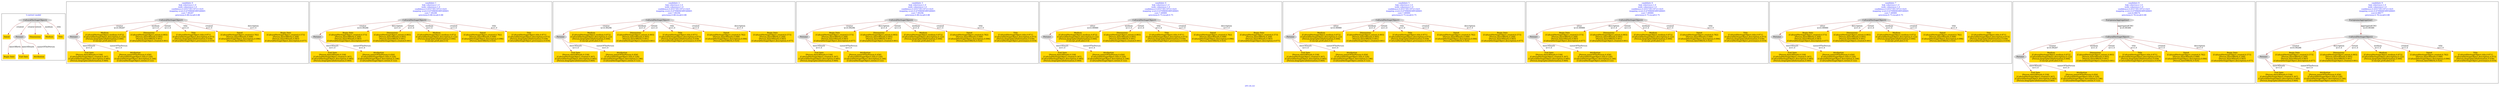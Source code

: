 digraph n0 {
fontcolor="blue"
remincross="true"
label="s01-cb.csv"
subgraph cluster_0 {
label="1-correct model"
n2[style="filled",color="white",fillcolor="lightgray",label="CulturalHeritageObject2"];
n3[shape="plaintext",style="filled",fillcolor="gold",label="Dated"];
n4[style="filled",color="white",fillcolor="lightgray",label="Person1"];
n5[shape="plaintext",style="filled",fillcolor="gold",label="Dimensions"];
n6[shape="plaintext",style="filled",fillcolor="gold",label="Medium"];
n7[shape="plaintext",style="filled",fillcolor="gold",label="Title"];
n8[shape="plaintext",style="filled",fillcolor="gold",label="Begin Date"];
n9[shape="plaintext",style="filled",fillcolor="gold",label="End Date"];
n10[shape="plaintext",style="filled",fillcolor="gold",label="Attribution"];
}
subgraph cluster_1 {
label="candidate 0\nlink coherence:1.0\nnode coherence:1.0\nconfidence:0.6557391197211425\nmapping score:0.6709606589546665\ncost:7.99287\n-precision:0.88-recall:0.88"
n12[style="filled",color="white",fillcolor="lightgray",label="CulturalHeritageObject1"];
n13[style="filled",color="white",fillcolor="lightgray",label="Person1"];
n14[shape="plaintext",style="filled",fillcolor="gold",label="End Date\n[Person,dateOfDeath,0.539]\n[CulturalHeritageObject,created,0.307]\n[CulturalHeritageObject,description,0.085]\n[Person,biographicalInformation,0.069]"];
n15[shape="plaintext",style="filled",fillcolor="gold",label="Medium\n[CulturalHeritageObject,medium,0.872]\n[CulturalHeritageObject,description,0.122]\n[Person,biographicalInformation,0.006]\n[Concept,prefLabel,0.0]"];
n16[shape="plaintext",style="filled",fillcolor="gold",label="Dimensions\n[CulturalHeritageObject,extent,0.993]\n[Person,dateOfDeath,0.005]\n[Person,dateOfBirth,0.001]\n[CulturalHeritageObject,created,0.001]"];
n17[shape="plaintext",style="filled",fillcolor="gold",label="Title\n[CulturalHeritageObject,title,0.871]\n[CulturalHeritageObject,description,0.073]\n[Person,biographicalInformation,0.038]\n[CulturalHeritageObject,provenance,0.019]"];
n18[shape="plaintext",style="filled",fillcolor="gold",label="Attribution\n[Person,nameOfThePerson,0.456]\n[CulturalHeritageObject,title,0.226]\n[CulturalHeritageObject,description,0.196]\n[CulturalHeritageObject,extent,0.122]"];
n19[shape="plaintext",style="filled",fillcolor="gold",label="Dated\n[CulturalHeritageObject,created,0.782]\n[Person,dateOfDeath,0.098]\n[CulturalHeritageObject,description,0.096]\n[Person,dateOfBirth,0.024]"];
n20[shape="plaintext",style="filled",fillcolor="gold",label="Begin Date\n[CulturalHeritageObject,created,0.573]\n[Person,dateOfBirth,0.268]\n[Person,dateOfDeath,0.083]\n[CulturalHeritageObject,description,0.077]"];
}
subgraph cluster_2 {
label="candidate 1\nlink coherence:1.0\nnode coherence:1.0\nconfidence:0.6557391197211425\nmapping score:0.6709606589546665\ncost:7.99288\n-precision:0.88-recall:0.88"
n22[style="filled",color="white",fillcolor="lightgray",label="CulturalHeritageObject2"];
n23[style="filled",color="white",fillcolor="lightgray",label="Person1"];
n24[shape="plaintext",style="filled",fillcolor="gold",label="Begin Date\n[CulturalHeritageObject,created,0.573]\n[Person,dateOfBirth,0.268]\n[Person,dateOfDeath,0.083]\n[CulturalHeritageObject,description,0.077]"];
n25[shape="plaintext",style="filled",fillcolor="gold",label="Dimensions\n[CulturalHeritageObject,extent,0.993]\n[Person,dateOfDeath,0.005]\n[Person,dateOfBirth,0.001]\n[CulturalHeritageObject,created,0.001]"];
n26[shape="plaintext",style="filled",fillcolor="gold",label="End Date\n[Person,dateOfDeath,0.539]\n[CulturalHeritageObject,created,0.307]\n[CulturalHeritageObject,description,0.085]\n[Person,biographicalInformation,0.069]"];
n27[shape="plaintext",style="filled",fillcolor="gold",label="Medium\n[CulturalHeritageObject,medium,0.872]\n[CulturalHeritageObject,description,0.122]\n[Person,biographicalInformation,0.006]\n[Concept,prefLabel,0.0]"];
n28[shape="plaintext",style="filled",fillcolor="gold",label="Dated\n[CulturalHeritageObject,created,0.782]\n[Person,dateOfDeath,0.098]\n[CulturalHeritageObject,description,0.096]\n[Person,dateOfBirth,0.024]"];
n29[shape="plaintext",style="filled",fillcolor="gold",label="Title\n[CulturalHeritageObject,title,0.871]\n[CulturalHeritageObject,description,0.073]\n[Person,biographicalInformation,0.038]\n[CulturalHeritageObject,provenance,0.019]"];
n30[shape="plaintext",style="filled",fillcolor="gold",label="Attribution\n[Person,nameOfThePerson,0.456]\n[CulturalHeritageObject,title,0.226]\n[CulturalHeritageObject,description,0.196]\n[CulturalHeritageObject,extent,0.122]"];
}
subgraph cluster_3 {
label="candidate 2\nlink coherence:1.0\nnode coherence:1.0\nconfidence:0.6557391197211425\nmapping score:0.6709606589546665\ncost:7.99296\n-precision:0.88-recall:0.88"
n32[style="filled",color="white",fillcolor="lightgray",label="CulturalHeritageObject1"];
n33[style="filled",color="white",fillcolor="lightgray",label="Person2"];
n34[shape="plaintext",style="filled",fillcolor="gold",label="End Date\n[Person,dateOfDeath,0.539]\n[CulturalHeritageObject,created,0.307]\n[CulturalHeritageObject,description,0.085]\n[Person,biographicalInformation,0.069]"];
n35[shape="plaintext",style="filled",fillcolor="gold",label="Medium\n[CulturalHeritageObject,medium,0.872]\n[CulturalHeritageObject,description,0.122]\n[Person,biographicalInformation,0.006]\n[Concept,prefLabel,0.0]"];
n36[shape="plaintext",style="filled",fillcolor="gold",label="Attribution\n[Person,nameOfThePerson,0.456]\n[CulturalHeritageObject,title,0.226]\n[CulturalHeritageObject,description,0.196]\n[CulturalHeritageObject,extent,0.122]"];
n37[shape="plaintext",style="filled",fillcolor="gold",label="Dimensions\n[CulturalHeritageObject,extent,0.993]\n[Person,dateOfDeath,0.005]\n[Person,dateOfBirth,0.001]\n[CulturalHeritageObject,created,0.001]"];
n38[shape="plaintext",style="filled",fillcolor="gold",label="Title\n[CulturalHeritageObject,title,0.871]\n[CulturalHeritageObject,description,0.073]\n[Person,biographicalInformation,0.038]\n[CulturalHeritageObject,provenance,0.019]"];
n39[shape="plaintext",style="filled",fillcolor="gold",label="Dated\n[CulturalHeritageObject,created,0.782]\n[Person,dateOfDeath,0.098]\n[CulturalHeritageObject,description,0.096]\n[Person,dateOfBirth,0.024]"];
n40[shape="plaintext",style="filled",fillcolor="gold",label="Begin Date\n[CulturalHeritageObject,created,0.573]\n[Person,dateOfBirth,0.268]\n[Person,dateOfDeath,0.083]\n[CulturalHeritageObject,description,0.077]"];
}
subgraph cluster_4 {
label="candidate 3\nlink coherence:1.0\nnode coherence:1.0\nconfidence:0.6557391197211425\nmapping score:0.6709606589546665\ncost:7.99296\n-precision:0.88-recall:0.88"
n42[style="filled",color="white",fillcolor="lightgray",label="CulturalHeritageObject2"];
n43[style="filled",color="white",fillcolor="lightgray",label="Person2"];
n44[shape="plaintext",style="filled",fillcolor="gold",label="Begin Date\n[CulturalHeritageObject,created,0.573]\n[Person,dateOfBirth,0.268]\n[Person,dateOfDeath,0.083]\n[CulturalHeritageObject,description,0.077]"];
n45[shape="plaintext",style="filled",fillcolor="gold",label="Dimensions\n[CulturalHeritageObject,extent,0.993]\n[Person,dateOfDeath,0.005]\n[Person,dateOfBirth,0.001]\n[CulturalHeritageObject,created,0.001]"];
n46[shape="plaintext",style="filled",fillcolor="gold",label="End Date\n[Person,dateOfDeath,0.539]\n[CulturalHeritageObject,created,0.307]\n[CulturalHeritageObject,description,0.085]\n[Person,biographicalInformation,0.069]"];
n47[shape="plaintext",style="filled",fillcolor="gold",label="Attribution\n[Person,nameOfThePerson,0.456]\n[CulturalHeritageObject,title,0.226]\n[CulturalHeritageObject,description,0.196]\n[CulturalHeritageObject,extent,0.122]"];
n48[shape="plaintext",style="filled",fillcolor="gold",label="Medium\n[CulturalHeritageObject,medium,0.872]\n[CulturalHeritageObject,description,0.122]\n[Person,biographicalInformation,0.006]\n[Concept,prefLabel,0.0]"];
n49[shape="plaintext",style="filled",fillcolor="gold",label="Dated\n[CulturalHeritageObject,created,0.782]\n[Person,dateOfDeath,0.098]\n[CulturalHeritageObject,description,0.096]\n[Person,dateOfBirth,0.024]"];
n50[shape="plaintext",style="filled",fillcolor="gold",label="Title\n[CulturalHeritageObject,title,0.871]\n[CulturalHeritageObject,description,0.073]\n[Person,biographicalInformation,0.038]\n[CulturalHeritageObject,provenance,0.019]"];
}
subgraph cluster_5 {
label="candidate 4\nlink coherence:1.0\nnode coherence:1.0\nconfidence:0.6557391197211425\nmapping score:0.6709606589546665\ncost:7.99989\n-precision:0.75-recall:0.75"
n52[style="filled",color="white",fillcolor="lightgray",label="CulturalHeritageObject1"];
n53[style="filled",color="white",fillcolor="lightgray",label="Person1"];
n54[shape="plaintext",style="filled",fillcolor="gold",label="End Date\n[Person,dateOfDeath,0.539]\n[CulturalHeritageObject,created,0.307]\n[CulturalHeritageObject,description,0.085]\n[Person,biographicalInformation,0.069]"];
n55[shape="plaintext",style="filled",fillcolor="gold",label="Medium\n[CulturalHeritageObject,medium,0.872]\n[CulturalHeritageObject,description,0.122]\n[Person,biographicalInformation,0.006]\n[Concept,prefLabel,0.0]"];
n56[shape="plaintext",style="filled",fillcolor="gold",label="Dimensions\n[CulturalHeritageObject,extent,0.993]\n[Person,dateOfDeath,0.005]\n[Person,dateOfBirth,0.001]\n[CulturalHeritageObject,created,0.001]"];
n57[shape="plaintext",style="filled",fillcolor="gold",label="Title\n[CulturalHeritageObject,title,0.871]\n[CulturalHeritageObject,description,0.073]\n[Person,biographicalInformation,0.038]\n[CulturalHeritageObject,provenance,0.019]"];
n58[shape="plaintext",style="filled",fillcolor="gold",label="Attribution\n[Person,nameOfThePerson,0.456]\n[CulturalHeritageObject,title,0.226]\n[CulturalHeritageObject,description,0.196]\n[CulturalHeritageObject,extent,0.122]"];
n59[shape="plaintext",style="filled",fillcolor="gold",label="Dated\n[CulturalHeritageObject,created,0.782]\n[Person,dateOfDeath,0.098]\n[CulturalHeritageObject,description,0.096]\n[Person,dateOfBirth,0.024]"];
n60[shape="plaintext",style="filled",fillcolor="gold",label="Begin Date\n[CulturalHeritageObject,created,0.573]\n[Person,dateOfBirth,0.268]\n[Person,dateOfDeath,0.083]\n[CulturalHeritageObject,description,0.077]"];
}
subgraph cluster_6 {
label="candidate 5\nlink coherence:1.0\nnode coherence:1.0\nconfidence:0.6557391197211425\nmapping score:0.6709606589546665\ncost:7.99989\n-precision:0.75-recall:0.75"
n62[style="filled",color="white",fillcolor="lightgray",label="CulturalHeritageObject1"];
n63[style="filled",color="white",fillcolor="lightgray",label="Person2"];
n64[shape="plaintext",style="filled",fillcolor="gold",label="End Date\n[Person,dateOfDeath,0.539]\n[CulturalHeritageObject,created,0.307]\n[CulturalHeritageObject,description,0.085]\n[Person,biographicalInformation,0.069]"];
n65[shape="plaintext",style="filled",fillcolor="gold",label="Medium\n[CulturalHeritageObject,medium,0.872]\n[CulturalHeritageObject,description,0.122]\n[Person,biographicalInformation,0.006]\n[Concept,prefLabel,0.0]"];
n66[shape="plaintext",style="filled",fillcolor="gold",label="Attribution\n[Person,nameOfThePerson,0.456]\n[CulturalHeritageObject,title,0.226]\n[CulturalHeritageObject,description,0.196]\n[CulturalHeritageObject,extent,0.122]"];
n67[shape="plaintext",style="filled",fillcolor="gold",label="Dimensions\n[CulturalHeritageObject,extent,0.993]\n[Person,dateOfDeath,0.005]\n[Person,dateOfBirth,0.001]\n[CulturalHeritageObject,created,0.001]"];
n68[shape="plaintext",style="filled",fillcolor="gold",label="Title\n[CulturalHeritageObject,title,0.871]\n[CulturalHeritageObject,description,0.073]\n[Person,biographicalInformation,0.038]\n[CulturalHeritageObject,provenance,0.019]"];
n69[shape="plaintext",style="filled",fillcolor="gold",label="Dated\n[CulturalHeritageObject,created,0.782]\n[Person,dateOfDeath,0.098]\n[CulturalHeritageObject,description,0.096]\n[Person,dateOfBirth,0.024]"];
n70[shape="plaintext",style="filled",fillcolor="gold",label="Begin Date\n[CulturalHeritageObject,created,0.573]\n[Person,dateOfBirth,0.268]\n[Person,dateOfDeath,0.083]\n[CulturalHeritageObject,description,0.077]"];
}
subgraph cluster_7 {
label="candidate 6\nlink coherence:1.0\nnode coherence:1.0\nconfidence:0.6557391197211425\nmapping score:0.6709606589546665\ncost:7.99989\n-precision:0.75-recall:0.75"
n72[style="filled",color="white",fillcolor="lightgray",label="CulturalHeritageObject2"];
n73[style="filled",color="white",fillcolor="lightgray",label="Person1"];
n74[shape="plaintext",style="filled",fillcolor="gold",label="Begin Date\n[CulturalHeritageObject,created,0.573]\n[Person,dateOfBirth,0.268]\n[Person,dateOfDeath,0.083]\n[CulturalHeritageObject,description,0.077]"];
n75[shape="plaintext",style="filled",fillcolor="gold",label="Dimensions\n[CulturalHeritageObject,extent,0.993]\n[Person,dateOfDeath,0.005]\n[Person,dateOfBirth,0.001]\n[CulturalHeritageObject,created,0.001]"];
n76[shape="plaintext",style="filled",fillcolor="gold",label="End Date\n[Person,dateOfDeath,0.539]\n[CulturalHeritageObject,created,0.307]\n[CulturalHeritageObject,description,0.085]\n[Person,biographicalInformation,0.069]"];
n77[shape="plaintext",style="filled",fillcolor="gold",label="Medium\n[CulturalHeritageObject,medium,0.872]\n[CulturalHeritageObject,description,0.122]\n[Person,biographicalInformation,0.006]\n[Concept,prefLabel,0.0]"];
n78[shape="plaintext",style="filled",fillcolor="gold",label="Dated\n[CulturalHeritageObject,created,0.782]\n[Person,dateOfDeath,0.098]\n[CulturalHeritageObject,description,0.096]\n[Person,dateOfBirth,0.024]"];
n79[shape="plaintext",style="filled",fillcolor="gold",label="Title\n[CulturalHeritageObject,title,0.871]\n[CulturalHeritageObject,description,0.073]\n[Person,biographicalInformation,0.038]\n[CulturalHeritageObject,provenance,0.019]"];
n80[shape="plaintext",style="filled",fillcolor="gold",label="Attribution\n[Person,nameOfThePerson,0.456]\n[CulturalHeritageObject,title,0.226]\n[CulturalHeritageObject,description,0.196]\n[CulturalHeritageObject,extent,0.122]"];
}
subgraph cluster_8 {
label="candidate 7\nlink coherence:1.0\nnode coherence:1.0\nconfidence:0.6557391197211425\nmapping score:0.6709606589546665\ncost:7.99989\n-precision:0.75-recall:0.75"
n82[style="filled",color="white",fillcolor="lightgray",label="CulturalHeritageObject2"];
n83[style="filled",color="white",fillcolor="lightgray",label="Person2"];
n84[shape="plaintext",style="filled",fillcolor="gold",label="Begin Date\n[CulturalHeritageObject,created,0.573]\n[Person,dateOfBirth,0.268]\n[Person,dateOfDeath,0.083]\n[CulturalHeritageObject,description,0.077]"];
n85[shape="plaintext",style="filled",fillcolor="gold",label="Dimensions\n[CulturalHeritageObject,extent,0.993]\n[Person,dateOfDeath,0.005]\n[Person,dateOfBirth,0.001]\n[CulturalHeritageObject,created,0.001]"];
n86[shape="plaintext",style="filled",fillcolor="gold",label="End Date\n[Person,dateOfDeath,0.539]\n[CulturalHeritageObject,created,0.307]\n[CulturalHeritageObject,description,0.085]\n[Person,biographicalInformation,0.069]"];
n87[shape="plaintext",style="filled",fillcolor="gold",label="Attribution\n[Person,nameOfThePerson,0.456]\n[CulturalHeritageObject,title,0.226]\n[CulturalHeritageObject,description,0.196]\n[CulturalHeritageObject,extent,0.122]"];
n88[shape="plaintext",style="filled",fillcolor="gold",label="Medium\n[CulturalHeritageObject,medium,0.872]\n[CulturalHeritageObject,description,0.122]\n[Person,biographicalInformation,0.006]\n[Concept,prefLabel,0.0]"];
n89[shape="plaintext",style="filled",fillcolor="gold",label="Dated\n[CulturalHeritageObject,created,0.782]\n[Person,dateOfDeath,0.098]\n[CulturalHeritageObject,description,0.096]\n[Person,dateOfBirth,0.024]"];
n90[shape="plaintext",style="filled",fillcolor="gold",label="Title\n[CulturalHeritageObject,title,0.871]\n[CulturalHeritageObject,description,0.073]\n[Person,biographicalInformation,0.038]\n[CulturalHeritageObject,provenance,0.019]"];
}
subgraph cluster_9 {
label="candidate 8\nlink coherence:1.0\nnode coherence:1.0\nconfidence:0.6557391197211425\nmapping score:0.6709606589546665\ncost:8.98676\n-precision:0.78-recall:0.88"
n92[style="filled",color="white",fillcolor="lightgray",label="CulturalHeritageObject1"];
n93[style="filled",color="white",fillcolor="lightgray",label="Person1"];
n94[style="filled",color="white",fillcolor="lightgray",label="EuropeanaAggregation1"];
n95[shape="plaintext",style="filled",fillcolor="gold",label="End Date\n[Person,dateOfDeath,0.539]\n[CulturalHeritageObject,created,0.307]\n[CulturalHeritageObject,description,0.085]\n[Person,biographicalInformation,0.069]"];
n96[shape="plaintext",style="filled",fillcolor="gold",label="Medium\n[CulturalHeritageObject,medium,0.872]\n[CulturalHeritageObject,description,0.122]\n[Person,biographicalInformation,0.006]\n[Concept,prefLabel,0.0]"];
n97[shape="plaintext",style="filled",fillcolor="gold",label="Dimensions\n[CulturalHeritageObject,extent,0.993]\n[Person,dateOfDeath,0.005]\n[Person,dateOfBirth,0.001]\n[CulturalHeritageObject,created,0.001]"];
n98[shape="plaintext",style="filled",fillcolor="gold",label="Title\n[CulturalHeritageObject,title,0.871]\n[CulturalHeritageObject,description,0.073]\n[Person,biographicalInformation,0.038]\n[CulturalHeritageObject,provenance,0.019]"];
n99[shape="plaintext",style="filled",fillcolor="gold",label="Attribution\n[Person,nameOfThePerson,0.456]\n[CulturalHeritageObject,title,0.226]\n[CulturalHeritageObject,description,0.196]\n[CulturalHeritageObject,extent,0.122]"];
n100[shape="plaintext",style="filled",fillcolor="gold",label="Dated\n[CulturalHeritageObject,created,0.782]\n[Person,dateOfDeath,0.098]\n[CulturalHeritageObject,description,0.096]\n[Person,dateOfBirth,0.024]"];
n101[shape="plaintext",style="filled",fillcolor="gold",label="Begin Date\n[CulturalHeritageObject,created,0.573]\n[Person,dateOfBirth,0.268]\n[Person,dateOfDeath,0.083]\n[CulturalHeritageObject,description,0.077]"];
}
subgraph cluster_10 {
label="candidate 9\nlink coherence:1.0\nnode coherence:1.0\nconfidence:0.6557391197211425\nmapping score:0.6709606589546665\ncost:8.98677\n-precision:0.78-recall:0.88"
n103[style="filled",color="white",fillcolor="lightgray",label="CulturalHeritageObject2"];
n104[style="filled",color="white",fillcolor="lightgray",label="Person1"];
n105[style="filled",color="white",fillcolor="lightgray",label="EuropeanaAggregation1"];
n106[shape="plaintext",style="filled",fillcolor="gold",label="Begin Date\n[CulturalHeritageObject,created,0.573]\n[Person,dateOfBirth,0.268]\n[Person,dateOfDeath,0.083]\n[CulturalHeritageObject,description,0.077]"];
n107[shape="plaintext",style="filled",fillcolor="gold",label="Dimensions\n[CulturalHeritageObject,extent,0.993]\n[Person,dateOfDeath,0.005]\n[Person,dateOfBirth,0.001]\n[CulturalHeritageObject,created,0.001]"];
n108[shape="plaintext",style="filled",fillcolor="gold",label="End Date\n[Person,dateOfDeath,0.539]\n[CulturalHeritageObject,created,0.307]\n[CulturalHeritageObject,description,0.085]\n[Person,biographicalInformation,0.069]"];
n109[shape="plaintext",style="filled",fillcolor="gold",label="Medium\n[CulturalHeritageObject,medium,0.872]\n[CulturalHeritageObject,description,0.122]\n[Person,biographicalInformation,0.006]\n[Concept,prefLabel,0.0]"];
n110[shape="plaintext",style="filled",fillcolor="gold",label="Dated\n[CulturalHeritageObject,created,0.782]\n[Person,dateOfDeath,0.098]\n[CulturalHeritageObject,description,0.096]\n[Person,dateOfBirth,0.024]"];
n111[shape="plaintext",style="filled",fillcolor="gold",label="Title\n[CulturalHeritageObject,title,0.871]\n[CulturalHeritageObject,description,0.073]\n[Person,biographicalInformation,0.038]\n[CulturalHeritageObject,provenance,0.019]"];
n112[shape="plaintext",style="filled",fillcolor="gold",label="Attribution\n[Person,nameOfThePerson,0.456]\n[CulturalHeritageObject,title,0.226]\n[CulturalHeritageObject,description,0.196]\n[CulturalHeritageObject,extent,0.122]"];
}
n2 -> n3[color="brown",fontcolor="black",label="created"]
n2 -> n4[color="brown",fontcolor="black",label="creator"]
n2 -> n5[color="brown",fontcolor="black",label="extent"]
n2 -> n6[color="brown",fontcolor="black",label="medium"]
n2 -> n7[color="brown",fontcolor="black",label="title"]
n4 -> n8[color="brown",fontcolor="black",label="dateOfBirth"]
n4 -> n9[color="brown",fontcolor="black",label="dateOfDeath"]
n4 -> n10[color="brown",fontcolor="black",label="nameOfThePerson"]
n12 -> n13[color="brown",fontcolor="black",label="creator\nw=0.99287"]
n13 -> n14[color="brown",fontcolor="black",label="dateOfDeath\nw=1.0"]
n12 -> n15[color="brown",fontcolor="black",label="medium\nw=1.0"]
n12 -> n16[color="brown",fontcolor="black",label="extent\nw=1.0"]
n12 -> n17[color="brown",fontcolor="black",label="title\nw=1.0"]
n13 -> n18[color="brown",fontcolor="black",label="nameOfThePerson\nw=1.0"]
n12 -> n19[color="brown",fontcolor="black",label="created\nw=1.0"]
n12 -> n20[color="brown",fontcolor="black",label="description\nw=1.0"]
n22 -> n23[color="brown",fontcolor="black",label="creator\nw=0.99288"]
n22 -> n24[color="brown",fontcolor="black",label="description\nw=1.0"]
n22 -> n25[color="brown",fontcolor="black",label="extent\nw=1.0"]
n23 -> n26[color="brown",fontcolor="black",label="dateOfDeath\nw=1.0"]
n22 -> n27[color="brown",fontcolor="black",label="medium\nw=1.0"]
n22 -> n28[color="brown",fontcolor="black",label="created\nw=1.0"]
n22 -> n29[color="brown",fontcolor="black",label="title\nw=1.0"]
n23 -> n30[color="brown",fontcolor="black",label="nameOfThePerson\nw=1.0"]
n32 -> n33[color="brown",fontcolor="black",label="creator\nw=0.99296"]
n33 -> n34[color="brown",fontcolor="black",label="dateOfDeath\nw=1.0"]
n32 -> n35[color="brown",fontcolor="black",label="medium\nw=1.0"]
n33 -> n36[color="brown",fontcolor="black",label="nameOfThePerson\nw=1.0"]
n32 -> n37[color="brown",fontcolor="black",label="extent\nw=1.0"]
n32 -> n38[color="brown",fontcolor="black",label="title\nw=1.0"]
n32 -> n39[color="brown",fontcolor="black",label="created\nw=1.0"]
n32 -> n40[color="brown",fontcolor="black",label="description\nw=1.0"]
n42 -> n43[color="brown",fontcolor="black",label="creator\nw=0.99296"]
n42 -> n44[color="brown",fontcolor="black",label="description\nw=1.0"]
n42 -> n45[color="brown",fontcolor="black",label="extent\nw=1.0"]
n43 -> n46[color="brown",fontcolor="black",label="dateOfDeath\nw=1.0"]
n43 -> n47[color="brown",fontcolor="black",label="nameOfThePerson\nw=1.0"]
n42 -> n48[color="brown",fontcolor="black",label="medium\nw=1.0"]
n42 -> n49[color="brown",fontcolor="black",label="created\nw=1.0"]
n42 -> n50[color="brown",fontcolor="black",label="title\nw=1.0"]
n52 -> n53[color="brown",fontcolor="black",label="sitter\nw=0.99989"]
n53 -> n54[color="brown",fontcolor="black",label="dateOfDeath\nw=1.0"]
n52 -> n55[color="brown",fontcolor="black",label="medium\nw=1.0"]
n52 -> n56[color="brown",fontcolor="black",label="extent\nw=1.0"]
n52 -> n57[color="brown",fontcolor="black",label="title\nw=1.0"]
n53 -> n58[color="brown",fontcolor="black",label="nameOfThePerson\nw=1.0"]
n52 -> n59[color="brown",fontcolor="black",label="created\nw=1.0"]
n52 -> n60[color="brown",fontcolor="black",label="description\nw=1.0"]
n62 -> n63[color="brown",fontcolor="black",label="sitter\nw=0.99989"]
n63 -> n64[color="brown",fontcolor="black",label="dateOfDeath\nw=1.0"]
n62 -> n65[color="brown",fontcolor="black",label="medium\nw=1.0"]
n63 -> n66[color="brown",fontcolor="black",label="nameOfThePerson\nw=1.0"]
n62 -> n67[color="brown",fontcolor="black",label="extent\nw=1.0"]
n62 -> n68[color="brown",fontcolor="black",label="title\nw=1.0"]
n62 -> n69[color="brown",fontcolor="black",label="created\nw=1.0"]
n62 -> n70[color="brown",fontcolor="black",label="description\nw=1.0"]
n72 -> n73[color="brown",fontcolor="black",label="sitter\nw=0.99989"]
n72 -> n74[color="brown",fontcolor="black",label="description\nw=1.0"]
n72 -> n75[color="brown",fontcolor="black",label="extent\nw=1.0"]
n73 -> n76[color="brown",fontcolor="black",label="dateOfDeath\nw=1.0"]
n72 -> n77[color="brown",fontcolor="black",label="medium\nw=1.0"]
n72 -> n78[color="brown",fontcolor="black",label="created\nw=1.0"]
n72 -> n79[color="brown",fontcolor="black",label="title\nw=1.0"]
n73 -> n80[color="brown",fontcolor="black",label="nameOfThePerson\nw=1.0"]
n82 -> n83[color="brown",fontcolor="black",label="sitter\nw=0.99989"]
n82 -> n84[color="brown",fontcolor="black",label="description\nw=1.0"]
n82 -> n85[color="brown",fontcolor="black",label="extent\nw=1.0"]
n83 -> n86[color="brown",fontcolor="black",label="dateOfDeath\nw=1.0"]
n83 -> n87[color="brown",fontcolor="black",label="nameOfThePerson\nw=1.0"]
n82 -> n88[color="brown",fontcolor="black",label="medium\nw=1.0"]
n82 -> n89[color="brown",fontcolor="black",label="created\nw=1.0"]
n82 -> n90[color="brown",fontcolor="black",label="title\nw=1.0"]
n92 -> n93[color="brown",fontcolor="black",label="creator\nw=0.99287"]
n94 -> n92[color="brown",fontcolor="black",label="aggregatedCHO\nw=0.99389"]
n93 -> n95[color="brown",fontcolor="black",label="dateOfDeath\nw=1.0"]
n92 -> n96[color="brown",fontcolor="black",label="medium\nw=1.0"]
n92 -> n97[color="brown",fontcolor="black",label="extent\nw=1.0"]
n92 -> n98[color="brown",fontcolor="black",label="title\nw=1.0"]
n93 -> n99[color="brown",fontcolor="black",label="nameOfThePerson\nw=1.0"]
n92 -> n100[color="brown",fontcolor="black",label="created\nw=1.0"]
n92 -> n101[color="brown",fontcolor="black",label="description\nw=1.0"]
n103 -> n104[color="brown",fontcolor="black",label="creator\nw=0.99288"]
n105 -> n103[color="brown",fontcolor="black",label="aggregatedCHO\nw=0.99389"]
n103 -> n106[color="brown",fontcolor="black",label="description\nw=1.0"]
n103 -> n107[color="brown",fontcolor="black",label="extent\nw=1.0"]
n104 -> n108[color="brown",fontcolor="black",label="dateOfDeath\nw=1.0"]
n103 -> n109[color="brown",fontcolor="black",label="medium\nw=1.0"]
n103 -> n110[color="brown",fontcolor="black",label="created\nw=1.0"]
n103 -> n111[color="brown",fontcolor="black",label="title\nw=1.0"]
n104 -> n112[color="brown",fontcolor="black",label="nameOfThePerson\nw=1.0"]
}
